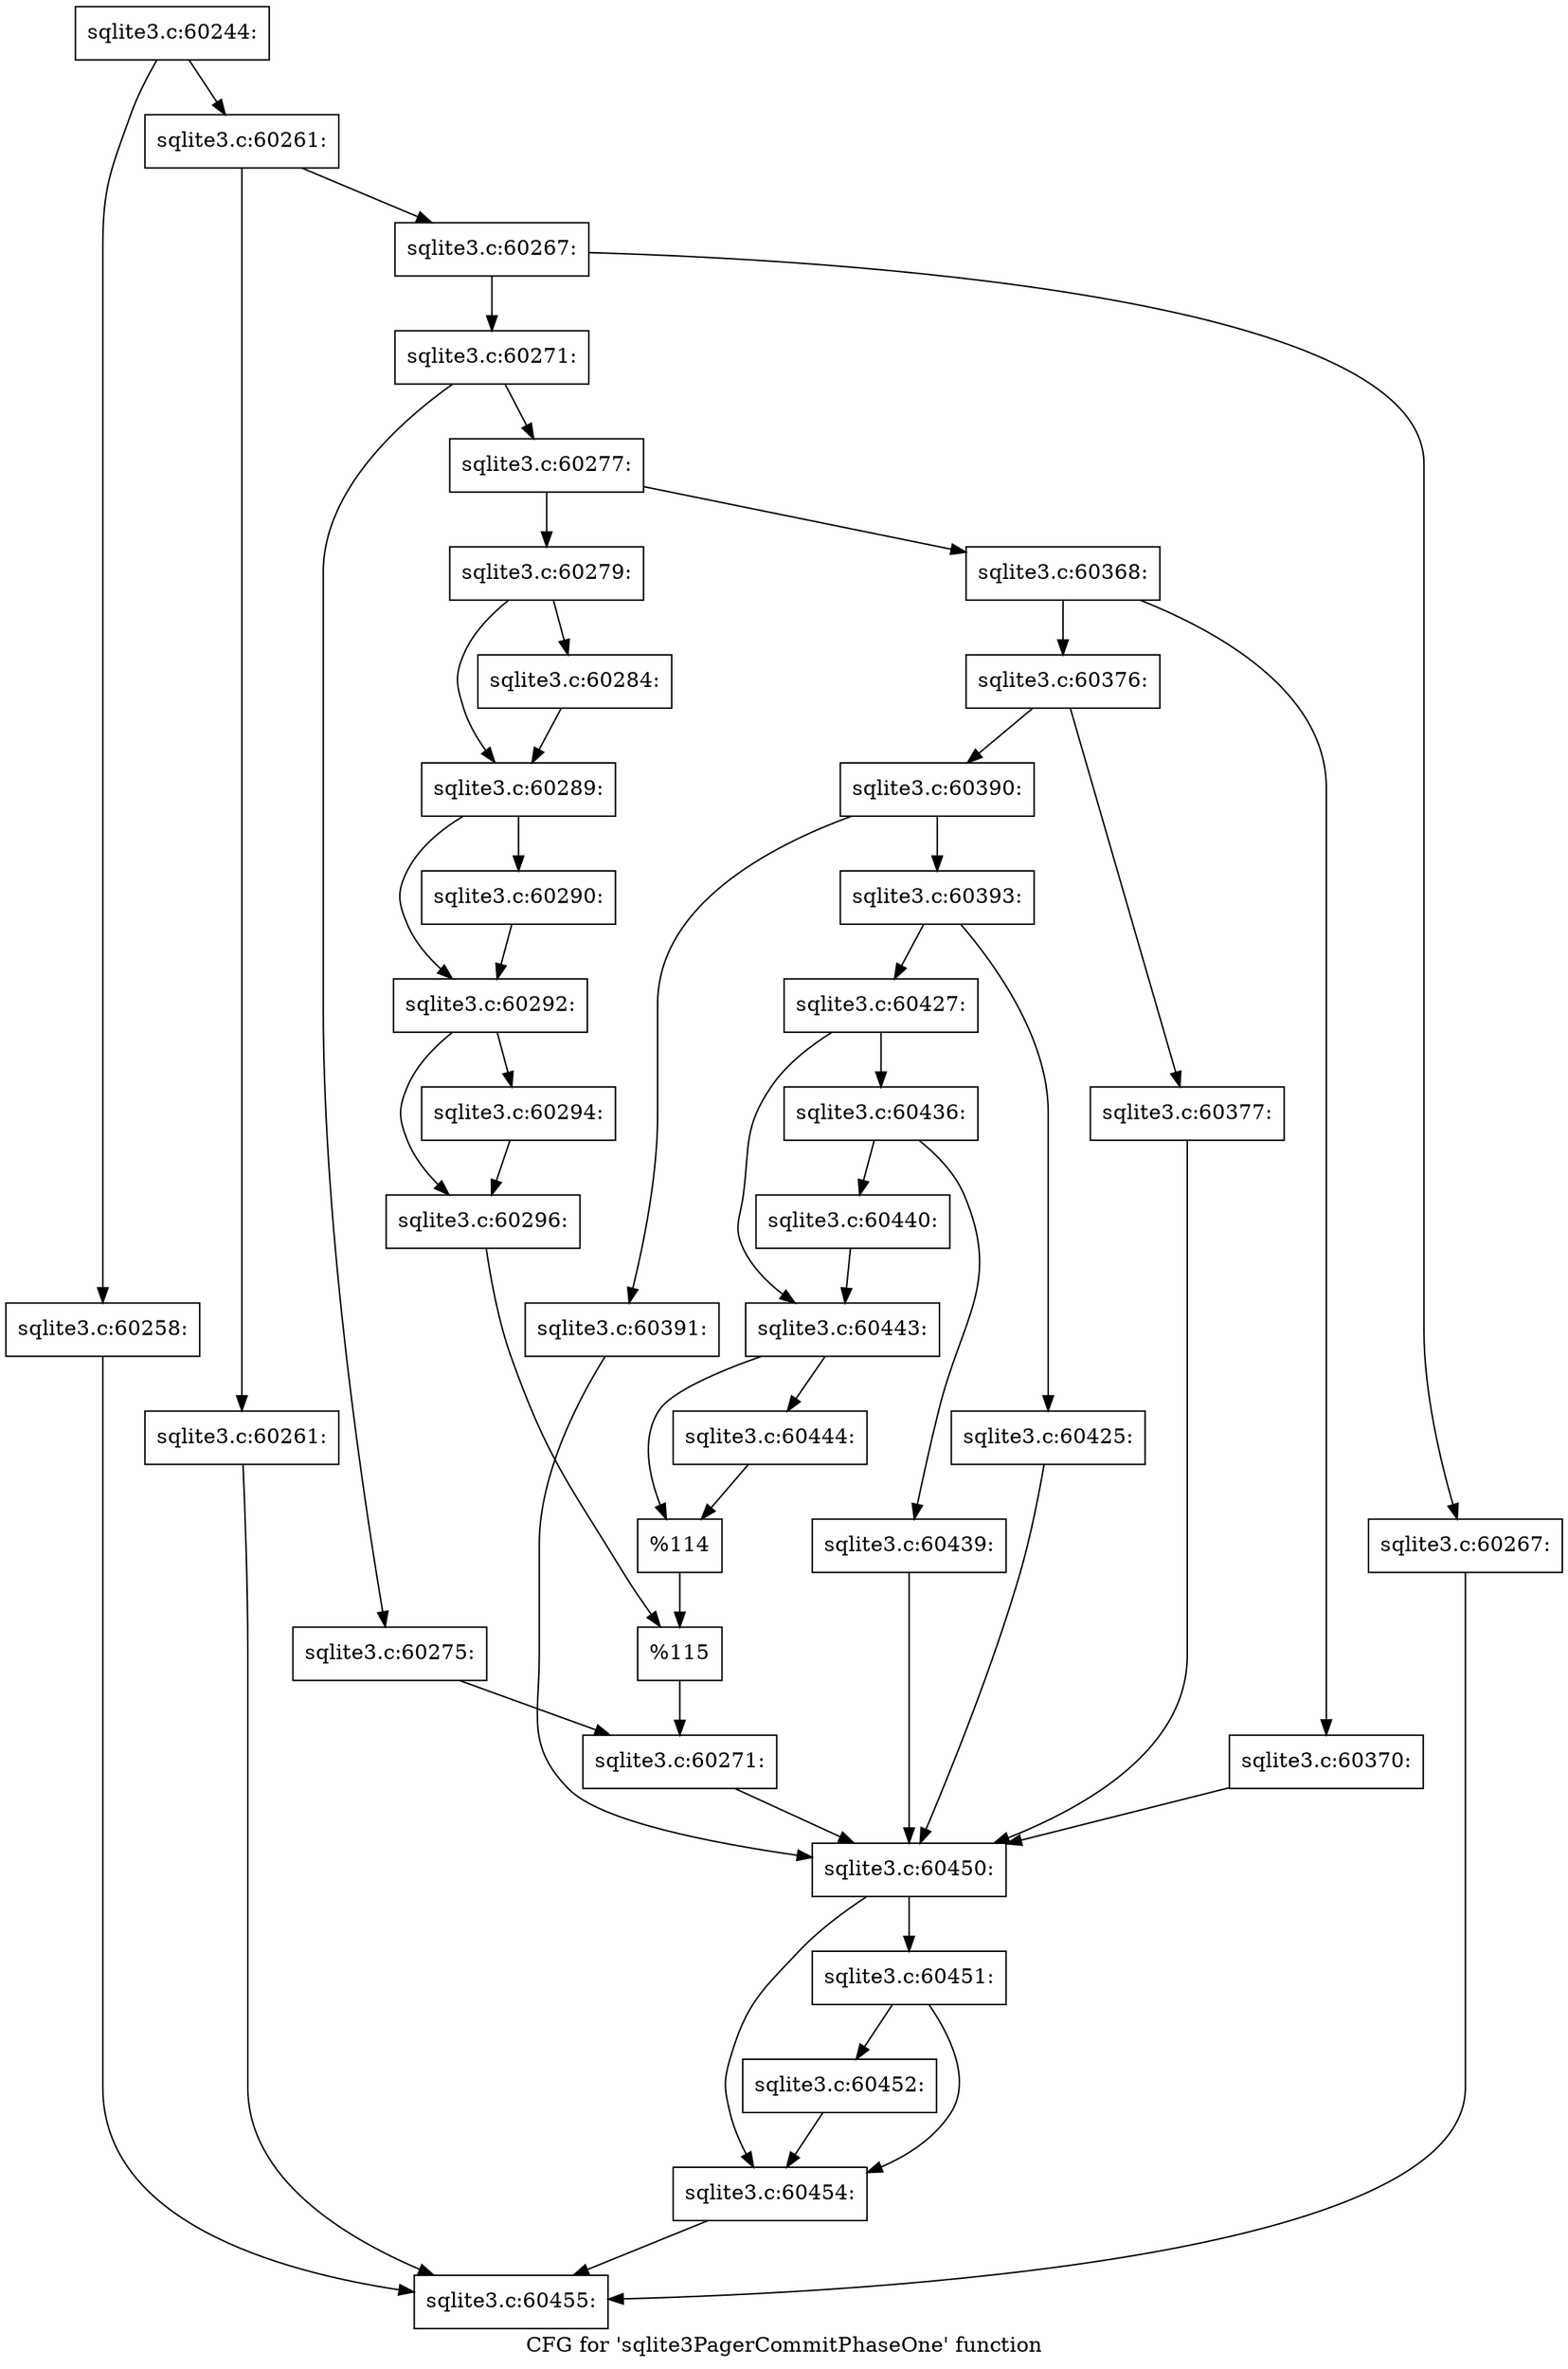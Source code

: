 digraph "CFG for 'sqlite3PagerCommitPhaseOne' function" {
	label="CFG for 'sqlite3PagerCommitPhaseOne' function";

	Node0x55c0f723fd60 [shape=record,label="{sqlite3.c:60244:}"];
	Node0x55c0f723fd60 -> Node0x55c0f7247020;
	Node0x55c0f723fd60 -> Node0x55c0f7247070;
	Node0x55c0f7247020 [shape=record,label="{sqlite3.c:60258:}"];
	Node0x55c0f7247020 -> Node0x55c0f723fee0;
	Node0x55c0f7247070 [shape=record,label="{sqlite3.c:60261:}"];
	Node0x55c0f7247070 -> Node0x55c0f72475e0;
	Node0x55c0f7247070 -> Node0x55c0f7247630;
	Node0x55c0f72475e0 [shape=record,label="{sqlite3.c:60261:}"];
	Node0x55c0f72475e0 -> Node0x55c0f723fee0;
	Node0x55c0f7247630 [shape=record,label="{sqlite3.c:60267:}"];
	Node0x55c0f7247630 -> Node0x55c0f7247b50;
	Node0x55c0f7247630 -> Node0x55c0f7247ba0;
	Node0x55c0f7247b50 [shape=record,label="{sqlite3.c:60267:}"];
	Node0x55c0f7247b50 -> Node0x55c0f723fee0;
	Node0x55c0f7247ba0 [shape=record,label="{sqlite3.c:60271:}"];
	Node0x55c0f7247ba0 -> Node0x55c0f7248290;
	Node0x55c0f7247ba0 -> Node0x55c0f7248330;
	Node0x55c0f7248290 [shape=record,label="{sqlite3.c:60275:}"];
	Node0x55c0f7248290 -> Node0x55c0f72482e0;
	Node0x55c0f7248330 [shape=record,label="{sqlite3.c:60277:}"];
	Node0x55c0f7248330 -> Node0x55c0f7248ef0;
	Node0x55c0f7248330 -> Node0x55c0f7248f90;
	Node0x55c0f7248ef0 [shape=record,label="{sqlite3.c:60279:}"];
	Node0x55c0f7248ef0 -> Node0x55c0f7249b70;
	Node0x55c0f7248ef0 -> Node0x55c0f7249bc0;
	Node0x55c0f7249b70 [shape=record,label="{sqlite3.c:60284:}"];
	Node0x55c0f7249b70 -> Node0x55c0f7249bc0;
	Node0x55c0f7249bc0 [shape=record,label="{sqlite3.c:60289:}"];
	Node0x55c0f7249bc0 -> Node0x55c0f724a820;
	Node0x55c0f7249bc0 -> Node0x55c0f724a870;
	Node0x55c0f724a820 [shape=record,label="{sqlite3.c:60290:}"];
	Node0x55c0f724a820 -> Node0x55c0f724a870;
	Node0x55c0f724a870 [shape=record,label="{sqlite3.c:60292:}"];
	Node0x55c0f724a870 -> Node0x55c0f724b380;
	Node0x55c0f724a870 -> Node0x55c0f724b3d0;
	Node0x55c0f724b380 [shape=record,label="{sqlite3.c:60294:}"];
	Node0x55c0f724b380 -> Node0x55c0f724b3d0;
	Node0x55c0f724b3d0 [shape=record,label="{sqlite3.c:60296:}"];
	Node0x55c0f724b3d0 -> Node0x55c0f7248f40;
	Node0x55c0f7248f90 [shape=record,label="{sqlite3.c:60368:}"];
	Node0x55c0f7248f90 -> Node0x55c0f58af830;
	Node0x55c0f7248f90 -> Node0x55c0f724c310;
	Node0x55c0f58af830 [shape=record,label="{sqlite3.c:60370:}"];
	Node0x55c0f58af830 -> Node0x55c0f724c190;
	Node0x55c0f724c310 [shape=record,label="{sqlite3.c:60376:}"];
	Node0x55c0f724c310 -> Node0x55c0f5857d30;
	Node0x55c0f724c310 -> Node0x55c0f724d340;
	Node0x55c0f5857d30 [shape=record,label="{sqlite3.c:60377:}"];
	Node0x55c0f5857d30 -> Node0x55c0f724c190;
	Node0x55c0f724d340 [shape=record,label="{sqlite3.c:60390:}"];
	Node0x55c0f724d340 -> Node0x55c0f724dac0;
	Node0x55c0f724d340 -> Node0x55c0f724db10;
	Node0x55c0f724dac0 [shape=record,label="{sqlite3.c:60391:}"];
	Node0x55c0f724dac0 -> Node0x55c0f724c190;
	Node0x55c0f724db10 [shape=record,label="{sqlite3.c:60393:}"];
	Node0x55c0f724db10 -> Node0x55c0f724e520;
	Node0x55c0f724db10 -> Node0x55c0f724e570;
	Node0x55c0f724e520 [shape=record,label="{sqlite3.c:60425:}"];
	Node0x55c0f724e520 -> Node0x55c0f724c190;
	Node0x55c0f724e570 [shape=record,label="{sqlite3.c:60427:}"];
	Node0x55c0f724e570 -> Node0x55c0f724ec60;
	Node0x55c0f724e570 -> Node0x55c0f724ecb0;
	Node0x55c0f724ec60 [shape=record,label="{sqlite3.c:60436:}"];
	Node0x55c0f724ec60 -> Node0x55c0f7250240;
	Node0x55c0f724ec60 -> Node0x55c0f7250290;
	Node0x55c0f7250240 [shape=record,label="{sqlite3.c:60439:}"];
	Node0x55c0f7250240 -> Node0x55c0f724c190;
	Node0x55c0f7250290 [shape=record,label="{sqlite3.c:60440:}"];
	Node0x55c0f7250290 -> Node0x55c0f724ecb0;
	Node0x55c0f724ecb0 [shape=record,label="{sqlite3.c:60443:}"];
	Node0x55c0f724ecb0 -> Node0x55c0f72507e0;
	Node0x55c0f724ecb0 -> Node0x55c0f7250790;
	Node0x55c0f7250790 [shape=record,label="{sqlite3.c:60444:}"];
	Node0x55c0f7250790 -> Node0x55c0f72507e0;
	Node0x55c0f72507e0 [shape=record,label="{%114}"];
	Node0x55c0f72507e0 -> Node0x55c0f7248f40;
	Node0x55c0f7248f40 [shape=record,label="{%115}"];
	Node0x55c0f7248f40 -> Node0x55c0f72482e0;
	Node0x55c0f72482e0 [shape=record,label="{sqlite3.c:60271:}"];
	Node0x55c0f72482e0 -> Node0x55c0f724c190;
	Node0x55c0f724c190 [shape=record,label="{sqlite3.c:60450:}"];
	Node0x55c0f724c190 -> Node0x55c0f7251390;
	Node0x55c0f724c190 -> Node0x55c0f7251340;
	Node0x55c0f7251390 [shape=record,label="{sqlite3.c:60451:}"];
	Node0x55c0f7251390 -> Node0x55c0f7251340;
	Node0x55c0f7251390 -> Node0x55c0f72512f0;
	Node0x55c0f72512f0 [shape=record,label="{sqlite3.c:60452:}"];
	Node0x55c0f72512f0 -> Node0x55c0f7251340;
	Node0x55c0f7251340 [shape=record,label="{sqlite3.c:60454:}"];
	Node0x55c0f7251340 -> Node0x55c0f723fee0;
	Node0x55c0f723fee0 [shape=record,label="{sqlite3.c:60455:}"];
}
